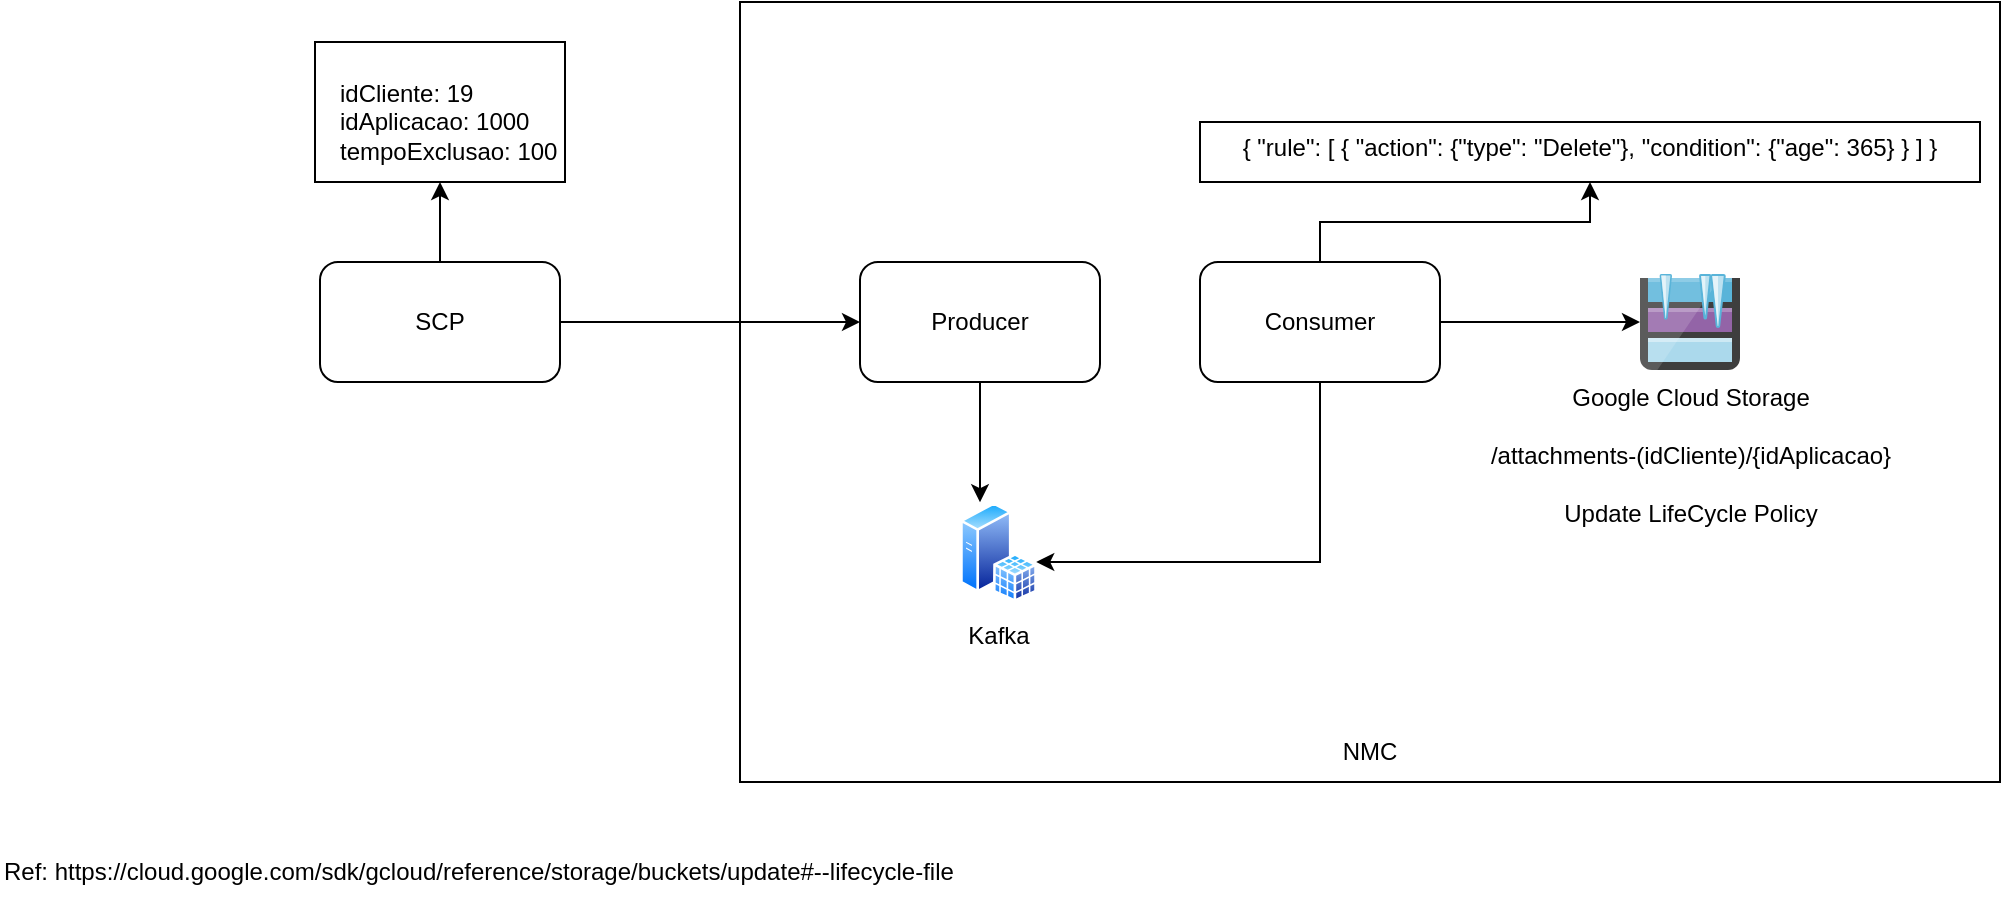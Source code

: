 <mxfile version="24.7.7">
  <diagram name="Página-1" id="cIBUKw9bJPCPaL0U218F">
    <mxGraphModel dx="1433" dy="1915" grid="1" gridSize="10" guides="1" tooltips="1" connect="1" arrows="1" fold="1" page="1" pageScale="1" pageWidth="827" pageHeight="1169" math="0" shadow="0">
      <root>
        <mxCell id="0" />
        <mxCell id="1" parent="0" />
        <mxCell id="5A4_8D4nX78AZujlMm8u-31" value="" style="edgeStyle=orthogonalEdgeStyle;rounded=0;orthogonalLoop=1;jettySize=auto;html=1;" edge="1" parent="1" source="5A4_8D4nX78AZujlMm8u-1" target="5A4_8D4nX78AZujlMm8u-30">
          <mxGeometry relative="1" as="geometry" />
        </mxCell>
        <mxCell id="5A4_8D4nX78AZujlMm8u-1" value="SCP" style="rounded=1;whiteSpace=wrap;html=1;" vertex="1" parent="1">
          <mxGeometry x="180" y="90" width="120" height="60" as="geometry" />
        </mxCell>
        <mxCell id="5A4_8D4nX78AZujlMm8u-25" value="&lt;div&gt;&lt;span style=&quot;background-color: initial;&quot;&gt;&lt;br&gt;&lt;/span&gt;&lt;/div&gt;&lt;div&gt;&lt;span style=&quot;background-color: initial;&quot;&gt;&lt;br&gt;&lt;/span&gt;&lt;/div&gt;&lt;div&gt;&lt;span style=&quot;background-color: initial;&quot;&gt;&lt;br&gt;&lt;/span&gt;&lt;/div&gt;&lt;div&gt;&lt;span style=&quot;background-color: initial;&quot;&gt;&lt;br&gt;&lt;/span&gt;&lt;/div&gt;&lt;div&gt;&lt;span style=&quot;background-color: initial;&quot;&gt;&lt;br&gt;&lt;/span&gt;&lt;/div&gt;&lt;div&gt;&lt;span style=&quot;background-color: initial;&quot;&gt;&lt;br&gt;&lt;/span&gt;&lt;/div&gt;&lt;div&gt;&lt;span style=&quot;background-color: initial;&quot;&gt;&lt;br&gt;&lt;/span&gt;&lt;/div&gt;&lt;div&gt;&lt;span style=&quot;background-color: initial;&quot;&gt;&lt;br&gt;&lt;/span&gt;&lt;/div&gt;&lt;div&gt;&lt;span style=&quot;background-color: initial;&quot;&gt;&lt;br&gt;&lt;/span&gt;&lt;/div&gt;&lt;div&gt;&lt;span style=&quot;background-color: initial;&quot;&gt;&lt;br&gt;&lt;/span&gt;&lt;/div&gt;&lt;div&gt;&lt;span style=&quot;background-color: initial;&quot;&gt;&lt;br&gt;&lt;/span&gt;&lt;/div&gt;&lt;div&gt;&lt;span style=&quot;background-color: initial;&quot;&gt;&lt;br&gt;&lt;/span&gt;&lt;/div&gt;&lt;div&gt;&lt;span style=&quot;background-color: initial;&quot;&gt;&lt;br&gt;&lt;/span&gt;&lt;/div&gt;&lt;div&gt;&lt;span style=&quot;background-color: initial;&quot;&gt;&lt;br&gt;&lt;/span&gt;&lt;/div&gt;&lt;div&gt;&lt;span style=&quot;background-color: initial;&quot;&gt;&lt;br&gt;&lt;/span&gt;&lt;/div&gt;&lt;div&gt;&lt;span style=&quot;background-color: initial;&quot;&gt;&lt;br&gt;&lt;/span&gt;&lt;/div&gt;&lt;div&gt;&lt;span style=&quot;background-color: initial;&quot;&gt;&lt;br&gt;&lt;/span&gt;&lt;/div&gt;&lt;div&gt;&lt;span style=&quot;background-color: initial;&quot;&gt;&lt;br&gt;&lt;/span&gt;&lt;/div&gt;&lt;div&gt;&lt;span style=&quot;background-color: initial;&quot;&gt;&lt;br&gt;&lt;/span&gt;&lt;/div&gt;&lt;div&gt;&lt;span style=&quot;background-color: initial;&quot;&gt;&lt;br&gt;&lt;/span&gt;&lt;/div&gt;&lt;div&gt;&lt;span style=&quot;background-color: initial;&quot;&gt;&lt;br&gt;&lt;/span&gt;&lt;/div&gt;&lt;div&gt;&lt;span style=&quot;background-color: initial;&quot;&gt;&lt;br&gt;&lt;/span&gt;&lt;/div&gt;&lt;div&gt;&lt;span style=&quot;background-color: initial;&quot;&gt;&lt;br&gt;&lt;/span&gt;&lt;/div&gt;&lt;div&gt;&lt;span style=&quot;background-color: initial;&quot;&gt;&lt;br&gt;&lt;/span&gt;&lt;/div&gt;&lt;div&gt;&lt;span style=&quot;background-color: initial;&quot;&gt;&lt;br&gt;&lt;/span&gt;&lt;/div&gt;&lt;div&gt;&lt;span style=&quot;background-color: initial;&quot;&gt;NMC&lt;/span&gt;&lt;br&gt;&lt;/div&gt;" style="rounded=0;whiteSpace=wrap;html=1;labelPosition=center;verticalLabelPosition=middle;align=center;verticalAlign=middle;" vertex="1" parent="1">
          <mxGeometry x="390" y="-40" width="630" height="390" as="geometry" />
        </mxCell>
        <mxCell id="5A4_8D4nX78AZujlMm8u-24" style="edgeStyle=orthogonalEdgeStyle;rounded=0;orthogonalLoop=1;jettySize=auto;html=1;" edge="1" parent="1" source="5A4_8D4nX78AZujlMm8u-1" target="5A4_8D4nX78AZujlMm8u-2">
          <mxGeometry relative="1" as="geometry" />
        </mxCell>
        <mxCell id="5A4_8D4nX78AZujlMm8u-18" value="" style="edgeStyle=orthogonalEdgeStyle;rounded=0;orthogonalLoop=1;jettySize=auto;html=1;" edge="1" parent="1" source="5A4_8D4nX78AZujlMm8u-2">
          <mxGeometry relative="1" as="geometry">
            <mxPoint x="510" y="210.125" as="targetPoint" />
          </mxGeometry>
        </mxCell>
        <mxCell id="5A4_8D4nX78AZujlMm8u-2" value="Producer" style="rounded=1;whiteSpace=wrap;html=1;" vertex="1" parent="1">
          <mxGeometry x="450" y="90" width="120" height="60" as="geometry" />
        </mxCell>
        <mxCell id="5A4_8D4nX78AZujlMm8u-20" style="edgeStyle=orthogonalEdgeStyle;rounded=0;orthogonalLoop=1;jettySize=auto;html=1;" edge="1" parent="1" source="5A4_8D4nX78AZujlMm8u-19" target="5A4_8D4nX78AZujlMm8u-29">
          <mxGeometry relative="1" as="geometry">
            <mxPoint x="549" y="240" as="targetPoint" />
            <Array as="points">
              <mxPoint x="680" y="240" />
            </Array>
          </mxGeometry>
        </mxCell>
        <mxCell id="5A4_8D4nX78AZujlMm8u-23" style="edgeStyle=orthogonalEdgeStyle;rounded=0;orthogonalLoop=1;jettySize=auto;html=1;" edge="1" parent="1" source="5A4_8D4nX78AZujlMm8u-19" target="5A4_8D4nX78AZujlMm8u-22">
          <mxGeometry relative="1" as="geometry" />
        </mxCell>
        <mxCell id="5A4_8D4nX78AZujlMm8u-28" value="" style="edgeStyle=orthogonalEdgeStyle;rounded=0;orthogonalLoop=1;jettySize=auto;html=1;" edge="1" parent="1" source="5A4_8D4nX78AZujlMm8u-19" target="5A4_8D4nX78AZujlMm8u-27">
          <mxGeometry relative="1" as="geometry" />
        </mxCell>
        <mxCell id="5A4_8D4nX78AZujlMm8u-19" value="Consumer" style="rounded=1;whiteSpace=wrap;html=1;" vertex="1" parent="1">
          <mxGeometry x="620" y="90" width="120" height="60" as="geometry" />
        </mxCell>
        <mxCell id="5A4_8D4nX78AZujlMm8u-22" value="Google Cloud Storage&lt;div&gt;&lt;br&gt;&lt;/div&gt;&lt;div&gt;/attachments-(idCliente)/{idAplicacao}&lt;/div&gt;&lt;div&gt;&lt;br&gt;&lt;/div&gt;&lt;div&gt;Update LifeCycle Policy&lt;/div&gt;" style="image;sketch=0;aspect=fixed;html=1;points=[];align=center;fontSize=12;image=img/lib/mscae/Archive_Storage.svg;" vertex="1" parent="1">
          <mxGeometry x="840" y="96" width="50" height="48" as="geometry" />
        </mxCell>
        <mxCell id="5A4_8D4nX78AZujlMm8u-26" value="Ref: https://cloud.google.com/sdk/gcloud/reference/storage/buckets/update#--lifecycle-file" style="text;html=1;align=left;verticalAlign=middle;whiteSpace=wrap;rounded=0;" vertex="1" parent="1">
          <mxGeometry x="20" y="380" width="500" height="30" as="geometry" />
        </mxCell>
        <mxCell id="5A4_8D4nX78AZujlMm8u-27" value="&lt;div&gt;{ &quot;rule&quot;: [ { &quot;action&quot;: {&quot;type&quot;: &quot;Delete&quot;}, &quot;condition&quot;: {&quot;age&quot;: 365} } ] }&lt;/div&gt;&lt;div&gt;&lt;br&gt;&lt;/div&gt;" style="text;html=1;align=center;verticalAlign=middle;whiteSpace=wrap;rounded=0;fillColor=none;strokeColor=default;spacingTop=10;" vertex="1" parent="1">
          <mxGeometry x="620" y="20" width="390" height="30" as="geometry" />
        </mxCell>
        <mxCell id="5A4_8D4nX78AZujlMm8u-29" value="Kafka" style="image;aspect=fixed;perimeter=ellipsePerimeter;html=1;align=center;shadow=0;dashed=0;spacingTop=3;image=img/lib/active_directory/sql_server.svg;" vertex="1" parent="1">
          <mxGeometry x="500" y="210" width="38.5" height="50" as="geometry" />
        </mxCell>
        <mxCell id="5A4_8D4nX78AZujlMm8u-30" value="&lt;div&gt;idCliente: 19&lt;/div&gt;&lt;div&gt;idAplicacao: 1000&lt;/div&gt;&lt;div&gt;tempoExclusao: 100&lt;/div&gt;" style="text;html=1;align=left;verticalAlign=middle;whiteSpace=wrap;rounded=0;fillColor=none;strokeColor=default;spacingTop=10;spacingLeft=10;" vertex="1" parent="1">
          <mxGeometry x="177.5" y="-20" width="125" height="70" as="geometry" />
        </mxCell>
      </root>
    </mxGraphModel>
  </diagram>
</mxfile>

